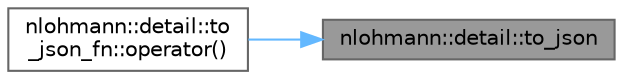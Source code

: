 digraph "nlohmann::detail::to_json"
{
 // LATEX_PDF_SIZE
  bgcolor="transparent";
  edge [fontname=Helvetica,fontsize=10,labelfontname=Helvetica,labelfontsize=10];
  node [fontname=Helvetica,fontsize=10,shape=box,height=0.2,width=0.4];
  rankdir="RL";
  Node1 [id="Node000001",label="nlohmann::detail::to_json",height=0.2,width=0.4,color="gray40", fillcolor="grey60", style="filled", fontcolor="black",tooltip=" "];
  Node1 -> Node2 [id="edge2_Node000001_Node000002",dir="back",color="steelblue1",style="solid",tooltip=" "];
  Node2 [id="Node000002",label="nlohmann::detail::to\l_json_fn::operator()",height=0.2,width=0.4,color="grey40", fillcolor="white", style="filled",URL="$structnlohmann_1_1detail_1_1to__json__fn.html#aecfb5114c8a737fc89d98589482795b8",tooltip=" "];
}
